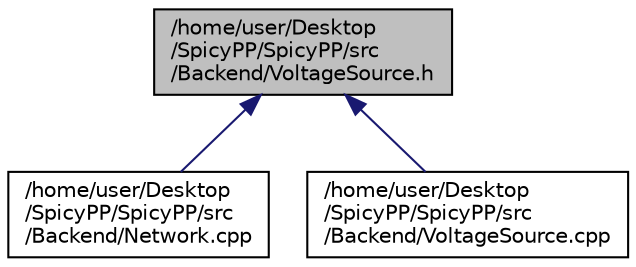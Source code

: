 digraph "/home/user/Desktop/SpicyPP/SpicyPP/src/Backend/VoltageSource.h"
{
  edge [fontname="Helvetica",fontsize="10",labelfontname="Helvetica",labelfontsize="10"];
  node [fontname="Helvetica",fontsize="10",shape=record];
  Node10 [label="/home/user/Desktop\l/SpicyPP/SpicyPP/src\l/Backend/VoltageSource.h",height=0.2,width=0.4,color="black", fillcolor="grey75", style="filled", fontcolor="black"];
  Node10 -> Node11 [dir="back",color="midnightblue",fontsize="10",style="solid",fontname="Helvetica"];
  Node11 [label="/home/user/Desktop\l/SpicyPP/SpicyPP/src\l/Backend/Network.cpp",height=0.2,width=0.4,color="black", fillcolor="white", style="filled",URL="$Network_8cpp.html"];
  Node10 -> Node12 [dir="back",color="midnightblue",fontsize="10",style="solid",fontname="Helvetica"];
  Node12 [label="/home/user/Desktop\l/SpicyPP/SpicyPP/src\l/Backend/VoltageSource.cpp",height=0.2,width=0.4,color="black", fillcolor="white", style="filled",URL="$VoltageSource_8cpp.html"];
}
